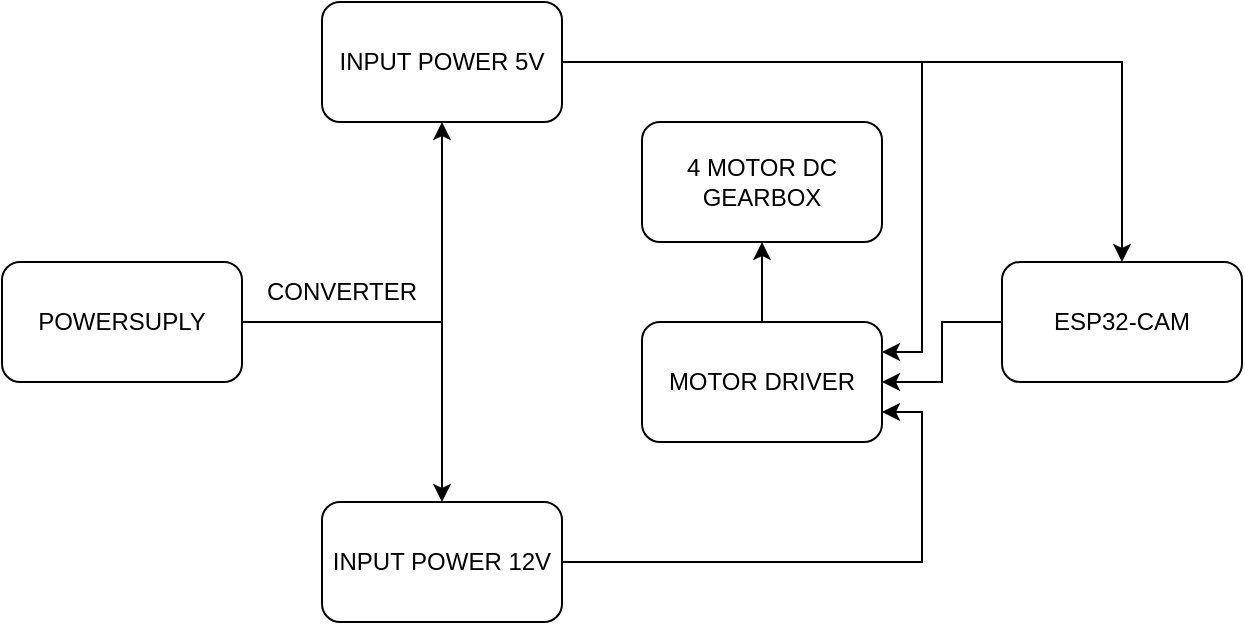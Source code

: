 <mxfile version="21.6.5" type="device" pages="2">
  <diagram name="Page-1" id="RQvgifNLWbGMtxoRPfXP">
    <mxGraphModel dx="1656" dy="818" grid="1" gridSize="10" guides="1" tooltips="1" connect="1" arrows="1" fold="1" page="1" pageScale="1" pageWidth="850" pageHeight="1100" math="0" shadow="0">
      <root>
        <mxCell id="0" />
        <mxCell id="1" parent="0" />
        <mxCell id="FHuIx4dGO6P8439NWxhf-4" value="" style="edgeStyle=orthogonalEdgeStyle;rounded=0;orthogonalLoop=1;jettySize=auto;html=1;" parent="1" source="FHuIx4dGO6P8439NWxhf-1" target="FHuIx4dGO6P8439NWxhf-3" edge="1">
          <mxGeometry relative="1" as="geometry" />
        </mxCell>
        <mxCell id="FHuIx4dGO6P8439NWxhf-6" value="" style="edgeStyle=orthogonalEdgeStyle;rounded=0;orthogonalLoop=1;jettySize=auto;html=1;" parent="1" source="FHuIx4dGO6P8439NWxhf-1" target="FHuIx4dGO6P8439NWxhf-5" edge="1">
          <mxGeometry relative="1" as="geometry" />
        </mxCell>
        <mxCell id="FHuIx4dGO6P8439NWxhf-1" value="POWERSUPLY" style="rounded=1;whiteSpace=wrap;html=1;" parent="1" vertex="1">
          <mxGeometry x="20" y="310" width="120" height="60" as="geometry" />
        </mxCell>
        <mxCell id="FHuIx4dGO6P8439NWxhf-10" style="edgeStyle=orthogonalEdgeStyle;rounded=0;orthogonalLoop=1;jettySize=auto;html=1;entryX=1;entryY=0.25;entryDx=0;entryDy=0;" parent="1" source="FHuIx4dGO6P8439NWxhf-3" target="FHuIx4dGO6P8439NWxhf-9" edge="1">
          <mxGeometry relative="1" as="geometry" />
        </mxCell>
        <mxCell id="FHuIx4dGO6P8439NWxhf-15" value="" style="edgeStyle=orthogonalEdgeStyle;rounded=0;orthogonalLoop=1;jettySize=auto;html=1;" parent="1" source="FHuIx4dGO6P8439NWxhf-3" target="FHuIx4dGO6P8439NWxhf-14" edge="1">
          <mxGeometry relative="1" as="geometry" />
        </mxCell>
        <mxCell id="FHuIx4dGO6P8439NWxhf-3" value="INPUT POWER 5V" style="rounded=1;whiteSpace=wrap;html=1;" parent="1" vertex="1">
          <mxGeometry x="180" y="180" width="120" height="60" as="geometry" />
        </mxCell>
        <mxCell id="FHuIx4dGO6P8439NWxhf-11" style="edgeStyle=orthogonalEdgeStyle;rounded=0;orthogonalLoop=1;jettySize=auto;html=1;entryX=1;entryY=0.75;entryDx=0;entryDy=0;" parent="1" source="FHuIx4dGO6P8439NWxhf-5" target="FHuIx4dGO6P8439NWxhf-9" edge="1">
          <mxGeometry relative="1" as="geometry" />
        </mxCell>
        <mxCell id="FHuIx4dGO6P8439NWxhf-5" value="INPUT POWER 12V" style="rounded=1;whiteSpace=wrap;html=1;" parent="1" vertex="1">
          <mxGeometry x="180" y="430" width="120" height="60" as="geometry" />
        </mxCell>
        <mxCell id="FHuIx4dGO6P8439NWxhf-7" value="CONVERTER" style="text;strokeColor=none;align=center;fillColor=none;html=1;verticalAlign=middle;whiteSpace=wrap;rounded=0;" parent="1" vertex="1">
          <mxGeometry x="160" y="310" width="60" height="30" as="geometry" />
        </mxCell>
        <mxCell id="FHuIx4dGO6P8439NWxhf-22" value="" style="edgeStyle=orthogonalEdgeStyle;rounded=0;orthogonalLoop=1;jettySize=auto;html=1;" parent="1" source="FHuIx4dGO6P8439NWxhf-9" target="FHuIx4dGO6P8439NWxhf-12" edge="1">
          <mxGeometry relative="1" as="geometry" />
        </mxCell>
        <mxCell id="FHuIx4dGO6P8439NWxhf-9" value="MOTOR DRIVER" style="rounded=1;whiteSpace=wrap;html=1;" parent="1" vertex="1">
          <mxGeometry x="340" y="340" width="120" height="60" as="geometry" />
        </mxCell>
        <mxCell id="FHuIx4dGO6P8439NWxhf-12" value="4 MOTOR DC&lt;br&gt;GEARBOX" style="rounded=1;whiteSpace=wrap;html=1;" parent="1" vertex="1">
          <mxGeometry x="340" y="240" width="120" height="60" as="geometry" />
        </mxCell>
        <mxCell id="FHuIx4dGO6P8439NWxhf-18" style="edgeStyle=orthogonalEdgeStyle;rounded=0;orthogonalLoop=1;jettySize=auto;html=1;" parent="1" source="FHuIx4dGO6P8439NWxhf-14" target="FHuIx4dGO6P8439NWxhf-9" edge="1">
          <mxGeometry relative="1" as="geometry" />
        </mxCell>
        <mxCell id="FHuIx4dGO6P8439NWxhf-14" value="ESP32-CAM" style="rounded=1;whiteSpace=wrap;html=1;" parent="1" vertex="1">
          <mxGeometry x="520" y="310" width="120" height="60" as="geometry" />
        </mxCell>
      </root>
    </mxGraphModel>
  </diagram>
  <diagram id="aoj91FKRpZyaSs9wWHvw" name="Page-2">
    <mxGraphModel dx="789" dy="390" grid="1" gridSize="10" guides="1" tooltips="1" connect="1" arrows="1" fold="1" page="1" pageScale="1" pageWidth="850" pageHeight="1100" math="0" shadow="0">
      <root>
        <mxCell id="0" />
        <mxCell id="1" parent="0" />
        <mxCell id="0KFmN41OBIXBlEuMfruq-3" value="" style="rounded=1;whiteSpace=wrap;html=1;absoluteArcSize=1;arcSize=14;strokeWidth=2;" vertex="1" parent="1">
          <mxGeometry x="370" y="440" width="390" height="220" as="geometry" />
        </mxCell>
        <mxCell id="0KFmN41OBIXBlEuMfruq-5" value="SERVO PANT : 180 Derajat" style="text;strokeColor=none;align=center;fillColor=none;html=1;verticalAlign=middle;whiteSpace=wrap;rounded=0;" vertex="1" parent="1">
          <mxGeometry x="400" y="510" width="200" height="30" as="geometry" />
        </mxCell>
        <mxCell id="0KFmN41OBIXBlEuMfruq-9" value="SERVO TILT : 140 Derajat" style="text;strokeColor=none;align=center;fillColor=none;html=1;verticalAlign=middle;whiteSpace=wrap;rounded=0;" vertex="1" parent="1">
          <mxGeometry x="400" y="560" width="200" height="30" as="geometry" />
        </mxCell>
        <mxCell id="0KFmN41OBIXBlEuMfruq-2" value="" style="shape=image;verticalLabelPosition=bottom;labelBackgroundColor=default;verticalAlign=top;aspect=fixed;imageAspect=0;image=https://ae01.alicdn.com/kf/HTB1gnLbf9cqBKNjSZFgq6x_kXXao/Servo-Bracket-PT-Pan-Tilt-Kamera-Landasan-Anti-getaran-Kamera-Gunung-Untuk-Pesawat-FPV-Didedikasikan-Nilon.jpg;" vertex="1" parent="1">
          <mxGeometry x="590" y="484" width="142.69" height="131.84" as="geometry" />
        </mxCell>
      </root>
    </mxGraphModel>
  </diagram>
</mxfile>

